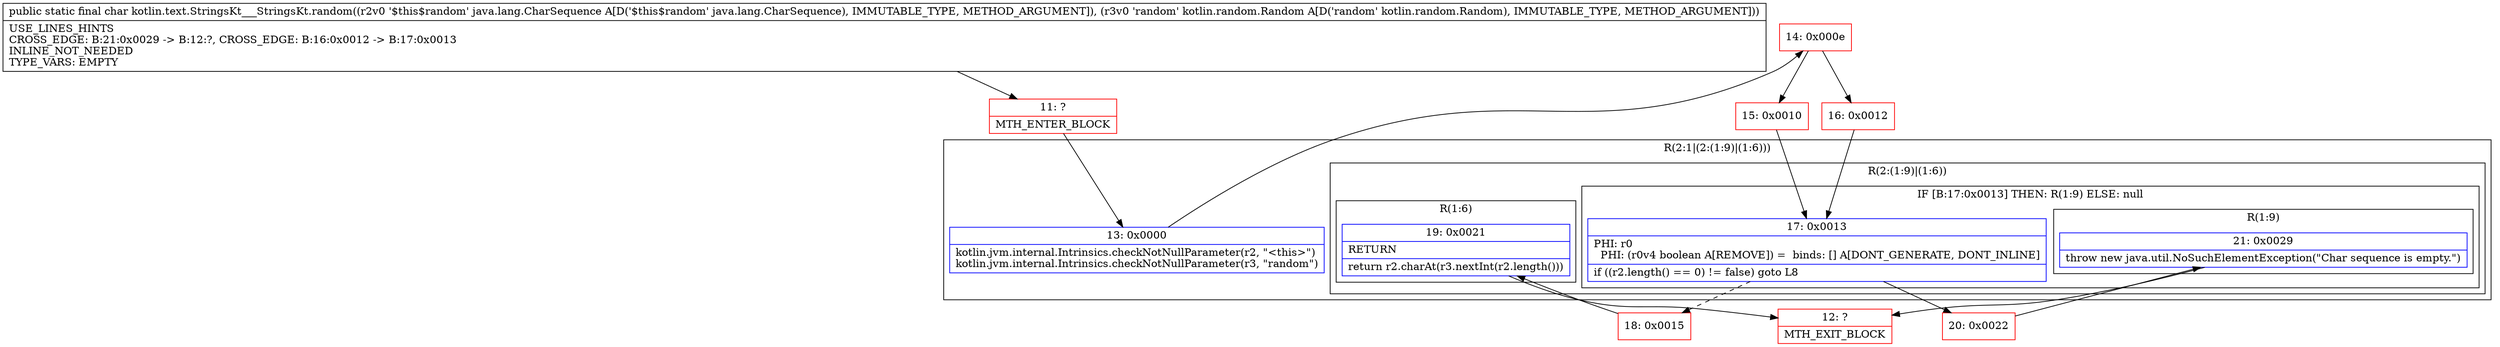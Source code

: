digraph "CFG forkotlin.text.StringsKt___StringsKt.random(Ljava\/lang\/CharSequence;Lkotlin\/random\/Random;)C" {
subgraph cluster_Region_1023615653 {
label = "R(2:1|(2:(1:9)|(1:6)))";
node [shape=record,color=blue];
Node_13 [shape=record,label="{13\:\ 0x0000|kotlin.jvm.internal.Intrinsics.checkNotNullParameter(r2, \"\<this\>\")\lkotlin.jvm.internal.Intrinsics.checkNotNullParameter(r3, \"random\")\l}"];
subgraph cluster_Region_712558913 {
label = "R(2:(1:9)|(1:6))";
node [shape=record,color=blue];
subgraph cluster_IfRegion_1571731123 {
label = "IF [B:17:0x0013] THEN: R(1:9) ELSE: null";
node [shape=record,color=blue];
Node_17 [shape=record,label="{17\:\ 0x0013|PHI: r0 \l  PHI: (r0v4 boolean A[REMOVE]) =  binds: [] A[DONT_GENERATE, DONT_INLINE]\l|if ((r2.length() == 0) != false) goto L8\l}"];
subgraph cluster_Region_1613890464 {
label = "R(1:9)";
node [shape=record,color=blue];
Node_21 [shape=record,label="{21\:\ 0x0029|throw new java.util.NoSuchElementException(\"Char sequence is empty.\")\l}"];
}
}
subgraph cluster_Region_1140851465 {
label = "R(1:6)";
node [shape=record,color=blue];
Node_19 [shape=record,label="{19\:\ 0x0021|RETURN\l|return r2.charAt(r3.nextInt(r2.length()))\l}"];
}
}
}
Node_11 [shape=record,color=red,label="{11\:\ ?|MTH_ENTER_BLOCK\l}"];
Node_14 [shape=record,color=red,label="{14\:\ 0x000e}"];
Node_15 [shape=record,color=red,label="{15\:\ 0x0010}"];
Node_18 [shape=record,color=red,label="{18\:\ 0x0015}"];
Node_12 [shape=record,color=red,label="{12\:\ ?|MTH_EXIT_BLOCK\l}"];
Node_20 [shape=record,color=red,label="{20\:\ 0x0022}"];
Node_16 [shape=record,color=red,label="{16\:\ 0x0012}"];
MethodNode[shape=record,label="{public static final char kotlin.text.StringsKt___StringsKt.random((r2v0 '$this$random' java.lang.CharSequence A[D('$this$random' java.lang.CharSequence), IMMUTABLE_TYPE, METHOD_ARGUMENT]), (r3v0 'random' kotlin.random.Random A[D('random' kotlin.random.Random), IMMUTABLE_TYPE, METHOD_ARGUMENT]))  | USE_LINES_HINTS\lCROSS_EDGE: B:21:0x0029 \-\> B:12:?, CROSS_EDGE: B:16:0x0012 \-\> B:17:0x0013\lINLINE_NOT_NEEDED\lTYPE_VARS: EMPTY\l}"];
MethodNode -> Node_11;Node_13 -> Node_14;
Node_17 -> Node_18[style=dashed];
Node_17 -> Node_20;
Node_21 -> Node_12;
Node_19 -> Node_12;
Node_11 -> Node_13;
Node_14 -> Node_15;
Node_14 -> Node_16;
Node_15 -> Node_17;
Node_18 -> Node_19;
Node_20 -> Node_21;
Node_16 -> Node_17;
}

